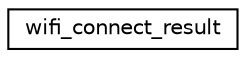 digraph "Graphical Class Hierarchy"
{
 // LATEX_PDF_SIZE
  edge [fontname="Helvetica",fontsize="10",labelfontname="Helvetica",labelfontsize="10"];
  node [fontname="Helvetica",fontsize="10",shape=record];
  rankdir="LR";
  Node0 [label="wifi_connect_result",height=0.2,width=0.4,color="black", fillcolor="white", style="filled",URL="$structwifi__connect__result.html",tooltip="A Wi-Fi connect result."];
}
